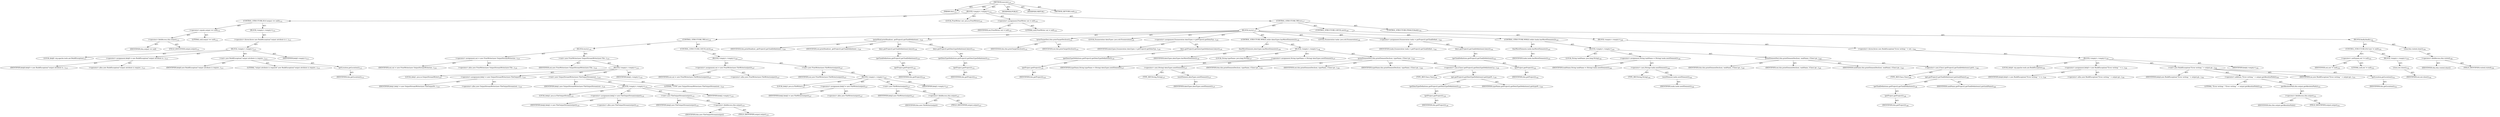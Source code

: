 digraph "execute" {  
"111669149697" [label = <(METHOD,execute)<SUB>110</SUB>> ]
"115964116993" [label = <(PARAM,this)<SUB>110</SUB>> ]
"25769803777" [label = <(BLOCK,&lt;empty&gt;,&lt;empty&gt;)<SUB>110</SUB>> ]
"47244640256" [label = <(CONTROL_STRUCTURE,IF,if (output == null))<SUB>112</SUB>> ]
"30064771074" [label = <(&lt;operator&gt;.equals,output == null)<SUB>112</SUB>> ]
"30064771075" [label = <(&lt;operator&gt;.fieldAccess,this.output)<SUB>112</SUB>> ]
"68719476753" [label = <(IDENTIFIER,this,output == null)> ]
"55834574849" [label = <(FIELD_IDENTIFIER,output,output)<SUB>112</SUB>> ]
"90194313216" [label = <(LITERAL,null,output == null)<SUB>112</SUB>> ]
"25769803778" [label = <(BLOCK,&lt;empty&gt;,&lt;empty&gt;)<SUB>112</SUB>> ]
"30064771076" [label = <(&lt;operator&gt;.throw,throw new BuildException(&quot;output attribute is r...)<SUB>113</SUB>> ]
"25769803779" [label = <(BLOCK,&lt;empty&gt;,&lt;empty&gt;)<SUB>113</SUB>> ]
"94489280512" [label = <(LOCAL,$obj0: org.apache.tools.ant.BuildException)<SUB>113</SUB>> ]
"30064771077" [label = <(&lt;operator&gt;.assignment,$obj0 = new BuildException(&quot;output attribute is...)<SUB>113</SUB>> ]
"68719476754" [label = <(IDENTIFIER,$obj0,$obj0 = new BuildException(&quot;output attribute is...)<SUB>113</SUB>> ]
"30064771078" [label = <(&lt;operator&gt;.alloc,new BuildException(&quot;output attribute is require...)<SUB>113</SUB>> ]
"30064771079" [label = <(&lt;init&gt;,new BuildException(&quot;output attribute is require...)<SUB>113</SUB>> ]
"68719476755" [label = <(IDENTIFIER,$obj0,new BuildException(&quot;output attribute is require...)<SUB>113</SUB>> ]
"90194313217" [label = <(LITERAL,&quot;output attribute is required&quot;,new BuildException(&quot;output attribute is require...)<SUB>113</SUB>> ]
"30064771080" [label = <(getLocation,getLocation())<SUB>113</SUB>> ]
"68719476737" [label = <(IDENTIFIER,this,getLocation())<SUB>113</SUB>> ]
"68719476756" [label = <(IDENTIFIER,$obj0,&lt;empty&gt;)<SUB>113</SUB>> ]
"94489280513" [label = <(LOCAL,PrintWriter out: java.io.PrintWriter)<SUB>116</SUB>> ]
"30064771081" [label = <(&lt;operator&gt;.assignment,PrintWriter out = null)<SUB>116</SUB>> ]
"68719476757" [label = <(IDENTIFIER,out,PrintWriter out = null)<SUB>116</SUB>> ]
"90194313218" [label = <(LITERAL,null,PrintWriter out = null)<SUB>116</SUB>> ]
"47244640257" [label = <(CONTROL_STRUCTURE,TRY,try)<SUB>117</SUB>> ]
"25769803780" [label = <(BLOCK,try,try)<SUB>117</SUB>> ]
"47244640258" [label = <(CONTROL_STRUCTURE,TRY,try)<SUB>118</SUB>> ]
"25769803781" [label = <(BLOCK,try,try)<SUB>118</SUB>> ]
"30064771082" [label = <(&lt;operator&gt;.assignment,out = new PrintWriter(new OutputStreamWriter(ne...)<SUB>119</SUB>> ]
"68719476758" [label = <(IDENTIFIER,out,out = new PrintWriter(new OutputStreamWriter(ne...)<SUB>119</SUB>> ]
"30064771083" [label = <(&lt;operator&gt;.alloc,new PrintWriter(new OutputStreamWriter(new File...)<SUB>119</SUB>> ]
"30064771084" [label = <(&lt;init&gt;,new PrintWriter(new OutputStreamWriter(new File...)<SUB>119</SUB>> ]
"68719476759" [label = <(IDENTIFIER,out,new PrintWriter(new OutputStreamWriter(new File...)<SUB>119</SUB>> ]
"25769803782" [label = <(BLOCK,&lt;empty&gt;,&lt;empty&gt;)<SUB>119</SUB>> ]
"94489280514" [label = <(LOCAL,$obj1: java.io.OutputStreamWriter)<SUB>119</SUB>> ]
"30064771085" [label = <(&lt;operator&gt;.assignment,$obj1 = new OutputStreamWriter(new FileOutputSt...)<SUB>119</SUB>> ]
"68719476760" [label = <(IDENTIFIER,$obj1,$obj1 = new OutputStreamWriter(new FileOutputSt...)<SUB>119</SUB>> ]
"30064771086" [label = <(&lt;operator&gt;.alloc,new OutputStreamWriter(new FileOutputStream(out...)<SUB>119</SUB>> ]
"30064771087" [label = <(&lt;init&gt;,new OutputStreamWriter(new FileOutputStream(out...)<SUB>119</SUB>> ]
"68719476761" [label = <(IDENTIFIER,$obj1,new OutputStreamWriter(new FileOutputStream(out...)<SUB>119</SUB>> ]
"25769803783" [label = <(BLOCK,&lt;empty&gt;,&lt;empty&gt;)<SUB>119</SUB>> ]
"94489280515" [label = <(LOCAL,$obj2: java.io.FileOutputStream)<SUB>119</SUB>> ]
"30064771088" [label = <(&lt;operator&gt;.assignment,$obj2 = new FileOutputStream(output))<SUB>119</SUB>> ]
"68719476762" [label = <(IDENTIFIER,$obj2,$obj2 = new FileOutputStream(output))<SUB>119</SUB>> ]
"30064771089" [label = <(&lt;operator&gt;.alloc,new FileOutputStream(output))<SUB>119</SUB>> ]
"30064771090" [label = <(&lt;init&gt;,new FileOutputStream(output))<SUB>119</SUB>> ]
"68719476763" [label = <(IDENTIFIER,$obj2,new FileOutputStream(output))<SUB>119</SUB>> ]
"30064771091" [label = <(&lt;operator&gt;.fieldAccess,this.output)<SUB>119</SUB>> ]
"68719476764" [label = <(IDENTIFIER,this,new FileOutputStream(output))> ]
"55834574850" [label = <(FIELD_IDENTIFIER,output,output)<SUB>119</SUB>> ]
"68719476765" [label = <(IDENTIFIER,$obj2,&lt;empty&gt;)<SUB>119</SUB>> ]
"90194313219" [label = <(LITERAL,&quot;UTF8&quot;,new OutputStreamWriter(new FileOutputStream(out...)<SUB>119</SUB>> ]
"68719476766" [label = <(IDENTIFIER,$obj1,&lt;empty&gt;)<SUB>119</SUB>> ]
"47244640259" [label = <(CONTROL_STRUCTURE,CATCH,catch)<SUB>120</SUB>> ]
"25769803784" [label = <(BLOCK,&lt;empty&gt;,&lt;empty&gt;)<SUB>120</SUB>> ]
"30064771092" [label = <(&lt;operator&gt;.assignment,out = new PrintWriter(new FileWriter(output)))<SUB>127</SUB>> ]
"68719476767" [label = <(IDENTIFIER,out,out = new PrintWriter(new FileWriter(output)))<SUB>127</SUB>> ]
"30064771093" [label = <(&lt;operator&gt;.alloc,new PrintWriter(new FileWriter(output)))<SUB>127</SUB>> ]
"30064771094" [label = <(&lt;init&gt;,new PrintWriter(new FileWriter(output)))<SUB>127</SUB>> ]
"68719476768" [label = <(IDENTIFIER,out,new PrintWriter(new FileWriter(output)))<SUB>127</SUB>> ]
"25769803785" [label = <(BLOCK,&lt;empty&gt;,&lt;empty&gt;)<SUB>127</SUB>> ]
"94489280516" [label = <(LOCAL,$obj3: java.io.FileWriter)<SUB>127</SUB>> ]
"30064771095" [label = <(&lt;operator&gt;.assignment,$obj3 = new FileWriter(output))<SUB>127</SUB>> ]
"68719476769" [label = <(IDENTIFIER,$obj3,$obj3 = new FileWriter(output))<SUB>127</SUB>> ]
"30064771096" [label = <(&lt;operator&gt;.alloc,new FileWriter(output))<SUB>127</SUB>> ]
"30064771097" [label = <(&lt;init&gt;,new FileWriter(output))<SUB>127</SUB>> ]
"68719476770" [label = <(IDENTIFIER,$obj3,new FileWriter(output))<SUB>127</SUB>> ]
"30064771098" [label = <(&lt;operator&gt;.fieldAccess,this.output)<SUB>127</SUB>> ]
"68719476771" [label = <(IDENTIFIER,this,new FileWriter(output))> ]
"55834574851" [label = <(FIELD_IDENTIFIER,output,output)<SUB>127</SUB>> ]
"68719476772" [label = <(IDENTIFIER,$obj3,&lt;empty&gt;)<SUB>127</SUB>> ]
"30064771099" [label = <(printHead,printHead(out, getProject().getTaskDefinitions(...)<SUB>130</SUB>> ]
"68719476740" [label = <(IDENTIFIER,this,printHead(out, getProject().getTaskDefinitions(...)<SUB>130</SUB>> ]
"68719476773" [label = <(IDENTIFIER,out,printHead(out, getProject().getTaskDefinitions(...)<SUB>130</SUB>> ]
"30064771100" [label = <(keys,getProject().getTaskDefinitions().keys())<SUB>130</SUB>> ]
"30064771101" [label = <(getTaskDefinitions,getProject().getTaskDefinitions())<SUB>130</SUB>> ]
"30064771102" [label = <(getProject,getProject())<SUB>130</SUB>> ]
"68719476738" [label = <(IDENTIFIER,this,getProject())<SUB>130</SUB>> ]
"30064771103" [label = <(keys,getProject().getDataTypeDefinitions().keys())<SUB>131</SUB>> ]
"30064771104" [label = <(getDataTypeDefinitions,getProject().getDataTypeDefinitions())<SUB>131</SUB>> ]
"30064771105" [label = <(getProject,getProject())<SUB>131</SUB>> ]
"68719476739" [label = <(IDENTIFIER,this,getProject())<SUB>131</SUB>> ]
"30064771106" [label = <(printTargetDecl,this.printTargetDecl(out))<SUB>133</SUB>> ]
"68719476741" [label = <(IDENTIFIER,this,this.printTargetDecl(out))<SUB>133</SUB>> ]
"68719476774" [label = <(IDENTIFIER,out,this.printTargetDecl(out))<SUB>133</SUB>> ]
"94489280517" [label = <(LOCAL,Enumeration dataTypes: java.util.Enumeration)<SUB>135</SUB>> ]
"30064771107" [label = <(&lt;operator&gt;.assignment,Enumeration dataTypes = getProject().getDataTyp...)<SUB>135</SUB>> ]
"68719476775" [label = <(IDENTIFIER,dataTypes,Enumeration dataTypes = getProject().getDataTyp...)<SUB>135</SUB>> ]
"30064771108" [label = <(keys,getProject().getDataTypeDefinitions().keys())<SUB>135</SUB>> ]
"30064771109" [label = <(getDataTypeDefinitions,getProject().getDataTypeDefinitions())<SUB>135</SUB>> ]
"30064771110" [label = <(getProject,getProject())<SUB>135</SUB>> ]
"68719476742" [label = <(IDENTIFIER,this,getProject())<SUB>135</SUB>> ]
"47244640260" [label = <(CONTROL_STRUCTURE,WHILE,while (dataTypes.hasMoreElements()))<SUB>136</SUB>> ]
"30064771111" [label = <(hasMoreElements,dataTypes.hasMoreElements())<SUB>136</SUB>> ]
"68719476776" [label = <(IDENTIFIER,dataTypes,dataTypes.hasMoreElements())<SUB>136</SUB>> ]
"25769803786" [label = <(BLOCK,&lt;empty&gt;,&lt;empty&gt;)<SUB>136</SUB>> ]
"94489280518" [label = <(LOCAL,String typeName: java.lang.String)<SUB>137</SUB>> ]
"30064771112" [label = <(&lt;operator&gt;.assignment,String typeName = (String) dataTypes.nextElement())<SUB>137</SUB>> ]
"68719476777" [label = <(IDENTIFIER,typeName,String typeName = (String) dataTypes.nextElement())<SUB>137</SUB>> ]
"30064771113" [label = <(&lt;operator&gt;.cast,(String) dataTypes.nextElement())<SUB>137</SUB>> ]
"180388626432" [label = <(TYPE_REF,String,String)<SUB>137</SUB>> ]
"30064771114" [label = <(nextElement,dataTypes.nextElement())<SUB>137</SUB>> ]
"68719476778" [label = <(IDENTIFIER,dataTypes,dataTypes.nextElement())<SUB>137</SUB>> ]
"30064771115" [label = <(printElementDecl,this.printElementDecl(out, typeName, (Class) ge...)<SUB>138</SUB>> ]
"68719476744" [label = <(IDENTIFIER,this,this.printElementDecl(out, typeName, (Class) ge...)<SUB>138</SUB>> ]
"68719476779" [label = <(IDENTIFIER,out,this.printElementDecl(out, typeName, (Class) ge...)<SUB>138</SUB>> ]
"68719476780" [label = <(IDENTIFIER,typeName,this.printElementDecl(out, typeName, (Class) ge...)<SUB>138</SUB>> ]
"30064771116" [label = <(&lt;operator&gt;.cast,(Class) getProject().getDataTypeDefinitions().g...)<SUB>139</SUB>> ]
"180388626433" [label = <(TYPE_REF,Class,Class)<SUB>139</SUB>> ]
"30064771117" [label = <(get,getProject().getDataTypeDefinitions().get(typeN...)<SUB>139</SUB>> ]
"30064771118" [label = <(getDataTypeDefinitions,getProject().getDataTypeDefinitions())<SUB>139</SUB>> ]
"30064771119" [label = <(getProject,getProject())<SUB>139</SUB>> ]
"68719476743" [label = <(IDENTIFIER,this,getProject())<SUB>139</SUB>> ]
"68719476781" [label = <(IDENTIFIER,typeName,getProject().getDataTypeDefinitions().get(typeN...)<SUB>139</SUB>> ]
"94489280519" [label = <(LOCAL,Enumeration tasks: java.util.Enumeration)<SUB>142</SUB>> ]
"30064771120" [label = <(&lt;operator&gt;.assignment,Enumeration tasks = getProject().getTaskDefinit...)<SUB>142</SUB>> ]
"68719476782" [label = <(IDENTIFIER,tasks,Enumeration tasks = getProject().getTaskDefinit...)<SUB>142</SUB>> ]
"30064771121" [label = <(keys,getProject().getTaskDefinitions().keys())<SUB>142</SUB>> ]
"30064771122" [label = <(getTaskDefinitions,getProject().getTaskDefinitions())<SUB>142</SUB>> ]
"30064771123" [label = <(getProject,getProject())<SUB>142</SUB>> ]
"68719476745" [label = <(IDENTIFIER,this,getProject())<SUB>142</SUB>> ]
"47244640261" [label = <(CONTROL_STRUCTURE,WHILE,while (tasks.hasMoreElements()))<SUB>143</SUB>> ]
"30064771124" [label = <(hasMoreElements,tasks.hasMoreElements())<SUB>143</SUB>> ]
"68719476783" [label = <(IDENTIFIER,tasks,tasks.hasMoreElements())<SUB>143</SUB>> ]
"25769803787" [label = <(BLOCK,&lt;empty&gt;,&lt;empty&gt;)<SUB>143</SUB>> ]
"94489280520" [label = <(LOCAL,String taskName: java.lang.String)<SUB>144</SUB>> ]
"30064771125" [label = <(&lt;operator&gt;.assignment,String taskName = (String) tasks.nextElement())<SUB>144</SUB>> ]
"68719476784" [label = <(IDENTIFIER,taskName,String taskName = (String) tasks.nextElement())<SUB>144</SUB>> ]
"30064771126" [label = <(&lt;operator&gt;.cast,(String) tasks.nextElement())<SUB>144</SUB>> ]
"180388626434" [label = <(TYPE_REF,String,String)<SUB>144</SUB>> ]
"30064771127" [label = <(nextElement,tasks.nextElement())<SUB>144</SUB>> ]
"68719476785" [label = <(IDENTIFIER,tasks,tasks.nextElement())<SUB>144</SUB>> ]
"30064771128" [label = <(printElementDecl,this.printElementDecl(out, taskName, (Class) ge...)<SUB>145</SUB>> ]
"68719476747" [label = <(IDENTIFIER,this,this.printElementDecl(out, taskName, (Class) ge...)<SUB>145</SUB>> ]
"68719476786" [label = <(IDENTIFIER,out,this.printElementDecl(out, taskName, (Class) ge...)<SUB>145</SUB>> ]
"68719476787" [label = <(IDENTIFIER,taskName,this.printElementDecl(out, taskName, (Class) ge...)<SUB>145</SUB>> ]
"30064771129" [label = <(&lt;operator&gt;.cast,(Class) getProject().getTaskDefinitions().get(t...)<SUB>146</SUB>> ]
"180388626435" [label = <(TYPE_REF,Class,Class)<SUB>146</SUB>> ]
"30064771130" [label = <(get,getProject().getTaskDefinitions().get(taskName))<SUB>146</SUB>> ]
"30064771131" [label = <(getTaskDefinitions,getProject().getTaskDefinitions())<SUB>146</SUB>> ]
"30064771132" [label = <(getProject,getProject())<SUB>146</SUB>> ]
"68719476746" [label = <(IDENTIFIER,this,getProject())<SUB>146</SUB>> ]
"68719476788" [label = <(IDENTIFIER,taskName,getProject().getTaskDefinitions().get(taskName))<SUB>146</SUB>> ]
"47244640262" [label = <(CONTROL_STRUCTURE,CATCH,catch)<SUB>149</SUB>> ]
"25769803788" [label = <(BLOCK,&lt;empty&gt;,&lt;empty&gt;)<SUB>149</SUB>> ]
"30064771133" [label = <(&lt;operator&gt;.throw,throw new BuildException(&quot;Error writing &quot; + out...)<SUB>150</SUB>> ]
"25769803789" [label = <(BLOCK,&lt;empty&gt;,&lt;empty&gt;)<SUB>150</SUB>> ]
"94489280521" [label = <(LOCAL,$obj4: org.apache.tools.ant.BuildException)<SUB>150</SUB>> ]
"30064771134" [label = <(&lt;operator&gt;.assignment,$obj4 = new BuildException(&quot;Error writing &quot; + o...)<SUB>150</SUB>> ]
"68719476789" [label = <(IDENTIFIER,$obj4,$obj4 = new BuildException(&quot;Error writing &quot; + o...)<SUB>150</SUB>> ]
"30064771135" [label = <(&lt;operator&gt;.alloc,new BuildException(&quot;Error writing &quot; + output.ge...)<SUB>150</SUB>> ]
"30064771136" [label = <(&lt;init&gt;,new BuildException(&quot;Error writing &quot; + output.ge...)<SUB>150</SUB>> ]
"68719476790" [label = <(IDENTIFIER,$obj4,new BuildException(&quot;Error writing &quot; + output.ge...)<SUB>150</SUB>> ]
"30064771137" [label = <(&lt;operator&gt;.addition,&quot;Error writing &quot; + output.getAbsolutePath())<SUB>150</SUB>> ]
"90194313220" [label = <(LITERAL,&quot;Error writing &quot;,&quot;Error writing &quot; + output.getAbsolutePath())<SUB>150</SUB>> ]
"30064771138" [label = <(getAbsolutePath,this.output.getAbsolutePath())<SUB>151</SUB>> ]
"30064771139" [label = <(&lt;operator&gt;.fieldAccess,this.output)<SUB>151</SUB>> ]
"68719476791" [label = <(IDENTIFIER,this,this.output.getAbsolutePath())> ]
"55834574852" [label = <(FIELD_IDENTIFIER,output,output)<SUB>151</SUB>> ]
"68719476792" [label = <(IDENTIFIER,ioe,new BuildException(&quot;Error writing &quot; + output.ge...)<SUB>151</SUB>> ]
"30064771140" [label = <(getLocation,getLocation())<SUB>151</SUB>> ]
"68719476748" [label = <(IDENTIFIER,this,getLocation())<SUB>151</SUB>> ]
"68719476793" [label = <(IDENTIFIER,$obj4,&lt;empty&gt;)<SUB>150</SUB>> ]
"47244640263" [label = <(CONTROL_STRUCTURE,FINALLY,finally)<SUB>152</SUB>> ]
"25769803790" [label = <(BLOCK,finally,finally)<SUB>152</SUB>> ]
"47244640264" [label = <(CONTROL_STRUCTURE,IF,if (out != null))<SUB>153</SUB>> ]
"30064771141" [label = <(&lt;operator&gt;.notEquals,out != null)<SUB>153</SUB>> ]
"68719476794" [label = <(IDENTIFIER,out,out != null)<SUB>153</SUB>> ]
"90194313221" [label = <(LITERAL,null,out != null)<SUB>153</SUB>> ]
"25769803791" [label = <(BLOCK,&lt;empty&gt;,&lt;empty&gt;)<SUB>153</SUB>> ]
"30064771142" [label = <(close,out.close())<SUB>154</SUB>> ]
"68719476795" [label = <(IDENTIFIER,out,out.close())<SUB>154</SUB>> ]
"30064771143" [label = <(clear,this.visited.clear())<SUB>156</SUB>> ]
"30064771144" [label = <(&lt;operator&gt;.fieldAccess,this.visited)<SUB>156</SUB>> ]
"68719476796" [label = <(IDENTIFIER,this,this.visited.clear())> ]
"55834574853" [label = <(FIELD_IDENTIFIER,visited,visited)<SUB>156</SUB>> ]
"133143986187" [label = <(MODIFIER,PUBLIC)> ]
"133143986188" [label = <(MODIFIER,VIRTUAL)> ]
"128849018881" [label = <(METHOD_RETURN,void)<SUB>110</SUB>> ]
  "111669149697" -> "115964116993"  [ label = "AST: "] 
  "111669149697" -> "25769803777"  [ label = "AST: "] 
  "111669149697" -> "133143986187"  [ label = "AST: "] 
  "111669149697" -> "133143986188"  [ label = "AST: "] 
  "111669149697" -> "128849018881"  [ label = "AST: "] 
  "25769803777" -> "47244640256"  [ label = "AST: "] 
  "25769803777" -> "94489280513"  [ label = "AST: "] 
  "25769803777" -> "30064771081"  [ label = "AST: "] 
  "25769803777" -> "47244640257"  [ label = "AST: "] 
  "47244640256" -> "30064771074"  [ label = "AST: "] 
  "47244640256" -> "25769803778"  [ label = "AST: "] 
  "30064771074" -> "30064771075"  [ label = "AST: "] 
  "30064771074" -> "90194313216"  [ label = "AST: "] 
  "30064771075" -> "68719476753"  [ label = "AST: "] 
  "30064771075" -> "55834574849"  [ label = "AST: "] 
  "25769803778" -> "30064771076"  [ label = "AST: "] 
  "30064771076" -> "25769803779"  [ label = "AST: "] 
  "25769803779" -> "94489280512"  [ label = "AST: "] 
  "25769803779" -> "30064771077"  [ label = "AST: "] 
  "25769803779" -> "30064771079"  [ label = "AST: "] 
  "25769803779" -> "68719476756"  [ label = "AST: "] 
  "30064771077" -> "68719476754"  [ label = "AST: "] 
  "30064771077" -> "30064771078"  [ label = "AST: "] 
  "30064771079" -> "68719476755"  [ label = "AST: "] 
  "30064771079" -> "90194313217"  [ label = "AST: "] 
  "30064771079" -> "30064771080"  [ label = "AST: "] 
  "30064771080" -> "68719476737"  [ label = "AST: "] 
  "30064771081" -> "68719476757"  [ label = "AST: "] 
  "30064771081" -> "90194313218"  [ label = "AST: "] 
  "47244640257" -> "25769803780"  [ label = "AST: "] 
  "47244640257" -> "47244640262"  [ label = "AST: "] 
  "47244640257" -> "47244640263"  [ label = "AST: "] 
  "25769803780" -> "47244640258"  [ label = "AST: "] 
  "25769803780" -> "30064771099"  [ label = "AST: "] 
  "25769803780" -> "30064771106"  [ label = "AST: "] 
  "25769803780" -> "94489280517"  [ label = "AST: "] 
  "25769803780" -> "30064771107"  [ label = "AST: "] 
  "25769803780" -> "47244640260"  [ label = "AST: "] 
  "25769803780" -> "94489280519"  [ label = "AST: "] 
  "25769803780" -> "30064771120"  [ label = "AST: "] 
  "25769803780" -> "47244640261"  [ label = "AST: "] 
  "47244640258" -> "25769803781"  [ label = "AST: "] 
  "47244640258" -> "47244640259"  [ label = "AST: "] 
  "25769803781" -> "30064771082"  [ label = "AST: "] 
  "25769803781" -> "30064771084"  [ label = "AST: "] 
  "30064771082" -> "68719476758"  [ label = "AST: "] 
  "30064771082" -> "30064771083"  [ label = "AST: "] 
  "30064771084" -> "68719476759"  [ label = "AST: "] 
  "30064771084" -> "25769803782"  [ label = "AST: "] 
  "25769803782" -> "94489280514"  [ label = "AST: "] 
  "25769803782" -> "30064771085"  [ label = "AST: "] 
  "25769803782" -> "30064771087"  [ label = "AST: "] 
  "25769803782" -> "68719476766"  [ label = "AST: "] 
  "30064771085" -> "68719476760"  [ label = "AST: "] 
  "30064771085" -> "30064771086"  [ label = "AST: "] 
  "30064771087" -> "68719476761"  [ label = "AST: "] 
  "30064771087" -> "25769803783"  [ label = "AST: "] 
  "30064771087" -> "90194313219"  [ label = "AST: "] 
  "25769803783" -> "94489280515"  [ label = "AST: "] 
  "25769803783" -> "30064771088"  [ label = "AST: "] 
  "25769803783" -> "30064771090"  [ label = "AST: "] 
  "25769803783" -> "68719476765"  [ label = "AST: "] 
  "30064771088" -> "68719476762"  [ label = "AST: "] 
  "30064771088" -> "30064771089"  [ label = "AST: "] 
  "30064771090" -> "68719476763"  [ label = "AST: "] 
  "30064771090" -> "30064771091"  [ label = "AST: "] 
  "30064771091" -> "68719476764"  [ label = "AST: "] 
  "30064771091" -> "55834574850"  [ label = "AST: "] 
  "47244640259" -> "25769803784"  [ label = "AST: "] 
  "25769803784" -> "30064771092"  [ label = "AST: "] 
  "25769803784" -> "30064771094"  [ label = "AST: "] 
  "30064771092" -> "68719476767"  [ label = "AST: "] 
  "30064771092" -> "30064771093"  [ label = "AST: "] 
  "30064771094" -> "68719476768"  [ label = "AST: "] 
  "30064771094" -> "25769803785"  [ label = "AST: "] 
  "25769803785" -> "94489280516"  [ label = "AST: "] 
  "25769803785" -> "30064771095"  [ label = "AST: "] 
  "25769803785" -> "30064771097"  [ label = "AST: "] 
  "25769803785" -> "68719476772"  [ label = "AST: "] 
  "30064771095" -> "68719476769"  [ label = "AST: "] 
  "30064771095" -> "30064771096"  [ label = "AST: "] 
  "30064771097" -> "68719476770"  [ label = "AST: "] 
  "30064771097" -> "30064771098"  [ label = "AST: "] 
  "30064771098" -> "68719476771"  [ label = "AST: "] 
  "30064771098" -> "55834574851"  [ label = "AST: "] 
  "30064771099" -> "68719476740"  [ label = "AST: "] 
  "30064771099" -> "68719476773"  [ label = "AST: "] 
  "30064771099" -> "30064771100"  [ label = "AST: "] 
  "30064771099" -> "30064771103"  [ label = "AST: "] 
  "30064771100" -> "30064771101"  [ label = "AST: "] 
  "30064771101" -> "30064771102"  [ label = "AST: "] 
  "30064771102" -> "68719476738"  [ label = "AST: "] 
  "30064771103" -> "30064771104"  [ label = "AST: "] 
  "30064771104" -> "30064771105"  [ label = "AST: "] 
  "30064771105" -> "68719476739"  [ label = "AST: "] 
  "30064771106" -> "68719476741"  [ label = "AST: "] 
  "30064771106" -> "68719476774"  [ label = "AST: "] 
  "30064771107" -> "68719476775"  [ label = "AST: "] 
  "30064771107" -> "30064771108"  [ label = "AST: "] 
  "30064771108" -> "30064771109"  [ label = "AST: "] 
  "30064771109" -> "30064771110"  [ label = "AST: "] 
  "30064771110" -> "68719476742"  [ label = "AST: "] 
  "47244640260" -> "30064771111"  [ label = "AST: "] 
  "47244640260" -> "25769803786"  [ label = "AST: "] 
  "30064771111" -> "68719476776"  [ label = "AST: "] 
  "25769803786" -> "94489280518"  [ label = "AST: "] 
  "25769803786" -> "30064771112"  [ label = "AST: "] 
  "25769803786" -> "30064771115"  [ label = "AST: "] 
  "30064771112" -> "68719476777"  [ label = "AST: "] 
  "30064771112" -> "30064771113"  [ label = "AST: "] 
  "30064771113" -> "180388626432"  [ label = "AST: "] 
  "30064771113" -> "30064771114"  [ label = "AST: "] 
  "30064771114" -> "68719476778"  [ label = "AST: "] 
  "30064771115" -> "68719476744"  [ label = "AST: "] 
  "30064771115" -> "68719476779"  [ label = "AST: "] 
  "30064771115" -> "68719476780"  [ label = "AST: "] 
  "30064771115" -> "30064771116"  [ label = "AST: "] 
  "30064771116" -> "180388626433"  [ label = "AST: "] 
  "30064771116" -> "30064771117"  [ label = "AST: "] 
  "30064771117" -> "30064771118"  [ label = "AST: "] 
  "30064771117" -> "68719476781"  [ label = "AST: "] 
  "30064771118" -> "30064771119"  [ label = "AST: "] 
  "30064771119" -> "68719476743"  [ label = "AST: "] 
  "30064771120" -> "68719476782"  [ label = "AST: "] 
  "30064771120" -> "30064771121"  [ label = "AST: "] 
  "30064771121" -> "30064771122"  [ label = "AST: "] 
  "30064771122" -> "30064771123"  [ label = "AST: "] 
  "30064771123" -> "68719476745"  [ label = "AST: "] 
  "47244640261" -> "30064771124"  [ label = "AST: "] 
  "47244640261" -> "25769803787"  [ label = "AST: "] 
  "30064771124" -> "68719476783"  [ label = "AST: "] 
  "25769803787" -> "94489280520"  [ label = "AST: "] 
  "25769803787" -> "30064771125"  [ label = "AST: "] 
  "25769803787" -> "30064771128"  [ label = "AST: "] 
  "30064771125" -> "68719476784"  [ label = "AST: "] 
  "30064771125" -> "30064771126"  [ label = "AST: "] 
  "30064771126" -> "180388626434"  [ label = "AST: "] 
  "30064771126" -> "30064771127"  [ label = "AST: "] 
  "30064771127" -> "68719476785"  [ label = "AST: "] 
  "30064771128" -> "68719476747"  [ label = "AST: "] 
  "30064771128" -> "68719476786"  [ label = "AST: "] 
  "30064771128" -> "68719476787"  [ label = "AST: "] 
  "30064771128" -> "30064771129"  [ label = "AST: "] 
  "30064771129" -> "180388626435"  [ label = "AST: "] 
  "30064771129" -> "30064771130"  [ label = "AST: "] 
  "30064771130" -> "30064771131"  [ label = "AST: "] 
  "30064771130" -> "68719476788"  [ label = "AST: "] 
  "30064771131" -> "30064771132"  [ label = "AST: "] 
  "30064771132" -> "68719476746"  [ label = "AST: "] 
  "47244640262" -> "25769803788"  [ label = "AST: "] 
  "25769803788" -> "30064771133"  [ label = "AST: "] 
  "30064771133" -> "25769803789"  [ label = "AST: "] 
  "25769803789" -> "94489280521"  [ label = "AST: "] 
  "25769803789" -> "30064771134"  [ label = "AST: "] 
  "25769803789" -> "30064771136"  [ label = "AST: "] 
  "25769803789" -> "68719476793"  [ label = "AST: "] 
  "30064771134" -> "68719476789"  [ label = "AST: "] 
  "30064771134" -> "30064771135"  [ label = "AST: "] 
  "30064771136" -> "68719476790"  [ label = "AST: "] 
  "30064771136" -> "30064771137"  [ label = "AST: "] 
  "30064771136" -> "68719476792"  [ label = "AST: "] 
  "30064771136" -> "30064771140"  [ label = "AST: "] 
  "30064771137" -> "90194313220"  [ label = "AST: "] 
  "30064771137" -> "30064771138"  [ label = "AST: "] 
  "30064771138" -> "30064771139"  [ label = "AST: "] 
  "30064771139" -> "68719476791"  [ label = "AST: "] 
  "30064771139" -> "55834574852"  [ label = "AST: "] 
  "30064771140" -> "68719476748"  [ label = "AST: "] 
  "47244640263" -> "25769803790"  [ label = "AST: "] 
  "25769803790" -> "47244640264"  [ label = "AST: "] 
  "25769803790" -> "30064771143"  [ label = "AST: "] 
  "47244640264" -> "30064771141"  [ label = "AST: "] 
  "47244640264" -> "25769803791"  [ label = "AST: "] 
  "30064771141" -> "68719476794"  [ label = "AST: "] 
  "30064771141" -> "90194313221"  [ label = "AST: "] 
  "25769803791" -> "30064771142"  [ label = "AST: "] 
  "30064771142" -> "68719476795"  [ label = "AST: "] 
  "30064771143" -> "30064771144"  [ label = "AST: "] 
  "30064771144" -> "68719476796"  [ label = "AST: "] 
  "30064771144" -> "55834574853"  [ label = "AST: "] 
  "111669149697" -> "115964116993"  [ label = "DDG: "] 
}
